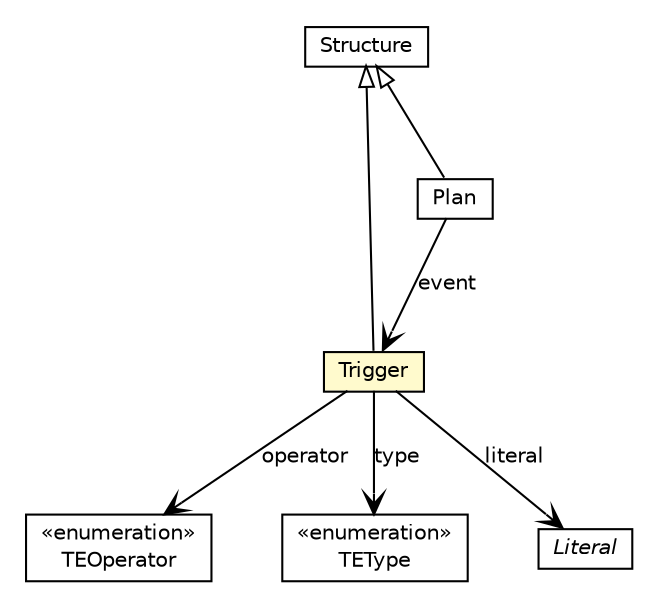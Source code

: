 #!/usr/local/bin/dot
#
# Class diagram 
# Generated by UMLGraph version R5_6 (http://www.umlgraph.org/)
#

digraph G {
	edge [fontname="Helvetica",fontsize=10,labelfontname="Helvetica",labelfontsize=10];
	node [fontname="Helvetica",fontsize=10,shape=plaintext];
	nodesep=0.25;
	ranksep=0.5;
	// jason.asSyntax.Trigger
	c70674 [label=<<table title="jason.asSyntax.Trigger" border="0" cellborder="1" cellspacing="0" cellpadding="2" port="p" bgcolor="lemonChiffon" href="./Trigger.html">
		<tr><td><table border="0" cellspacing="0" cellpadding="1">
<tr><td align="center" balign="center"> Trigger </td></tr>
		</table></td></tr>
		</table>>, URL="./Trigger.html", fontname="Helvetica", fontcolor="black", fontsize=10.0];
	// jason.asSyntax.Trigger.TEOperator
	c70675 [label=<<table title="jason.asSyntax.Trigger.TEOperator" border="0" cellborder="1" cellspacing="0" cellpadding="2" port="p" href="./Trigger.TEOperator.html">
		<tr><td><table border="0" cellspacing="0" cellpadding="1">
<tr><td align="center" balign="center"> &#171;enumeration&#187; </td></tr>
<tr><td align="center" balign="center"> TEOperator </td></tr>
		</table></td></tr>
		</table>>, URL="./Trigger.TEOperator.html", fontname="Helvetica", fontcolor="black", fontsize=10.0];
	// jason.asSyntax.Trigger.TEType
	c70676 [label=<<table title="jason.asSyntax.Trigger.TEType" border="0" cellborder="1" cellspacing="0" cellpadding="2" port="p" href="./Trigger.TEType.html">
		<tr><td><table border="0" cellspacing="0" cellpadding="1">
<tr><td align="center" balign="center"> &#171;enumeration&#187; </td></tr>
<tr><td align="center" balign="center"> TEType </td></tr>
		</table></td></tr>
		</table>>, URL="./Trigger.TEType.html", fontname="Helvetica", fontcolor="black", fontsize=10.0];
	// jason.asSyntax.Structure
	c70678 [label=<<table title="jason.asSyntax.Structure" border="0" cellborder="1" cellspacing="0" cellpadding="2" port="p" href="./Structure.html">
		<tr><td><table border="0" cellspacing="0" cellpadding="1">
<tr><td align="center" balign="center"> Structure </td></tr>
		</table></td></tr>
		</table>>, URL="./Structure.html", fontname="Helvetica", fontcolor="black", fontsize=10.0];
	// jason.asSyntax.Plan
	c70691 [label=<<table title="jason.asSyntax.Plan" border="0" cellborder="1" cellspacing="0" cellpadding="2" port="p" href="./Plan.html">
		<tr><td><table border="0" cellspacing="0" cellpadding="1">
<tr><td align="center" balign="center"> Plan </td></tr>
		</table></td></tr>
		</table>>, URL="./Plan.html", fontname="Helvetica", fontcolor="black", fontsize=10.0];
	// jason.asSyntax.Literal
	c70700 [label=<<table title="jason.asSyntax.Literal" border="0" cellborder="1" cellspacing="0" cellpadding="2" port="p" href="./Literal.html">
		<tr><td><table border="0" cellspacing="0" cellpadding="1">
<tr><td align="center" balign="center"><font face="Helvetica-Oblique"> Literal </font></td></tr>
		</table></td></tr>
		</table>>, URL="./Literal.html", fontname="Helvetica", fontcolor="black", fontsize=10.0];
	//jason.asSyntax.Trigger extends jason.asSyntax.Structure
	c70678:p -> c70674:p [dir=back,arrowtail=empty];
	// jason.asSyntax.Trigger NAVASSOC jason.asSyntax.Literal
	c70674:p -> c70700:p [taillabel="", label="literal", headlabel="", fontname="Helvetica", fontcolor="black", fontsize=10.0, color="black", arrowhead=open];
	// jason.asSyntax.Trigger NAVASSOC jason.asSyntax.Trigger.TEOperator
	c70674:p -> c70675:p [taillabel="", label="operator", headlabel="", fontname="Helvetica", fontcolor="black", fontsize=10.0, color="black", arrowhead=open];
	// jason.asSyntax.Trigger NAVASSOC jason.asSyntax.Trigger.TEType
	c70674:p -> c70676:p [taillabel="", label="type", headlabel="", fontname="Helvetica", fontcolor="black", fontsize=10.0, color="black", arrowhead=open];
	//jason.asSyntax.Plan extends jason.asSyntax.Structure
	c70678:p -> c70691:p [dir=back,arrowtail=empty];
	// jason.asSyntax.Plan NAVASSOC jason.asSyntax.Trigger
	c70691:p -> c70674:p [taillabel="", label="event", headlabel="", fontname="Helvetica", fontcolor="black", fontsize=10.0, color="black", arrowhead=open];
}

